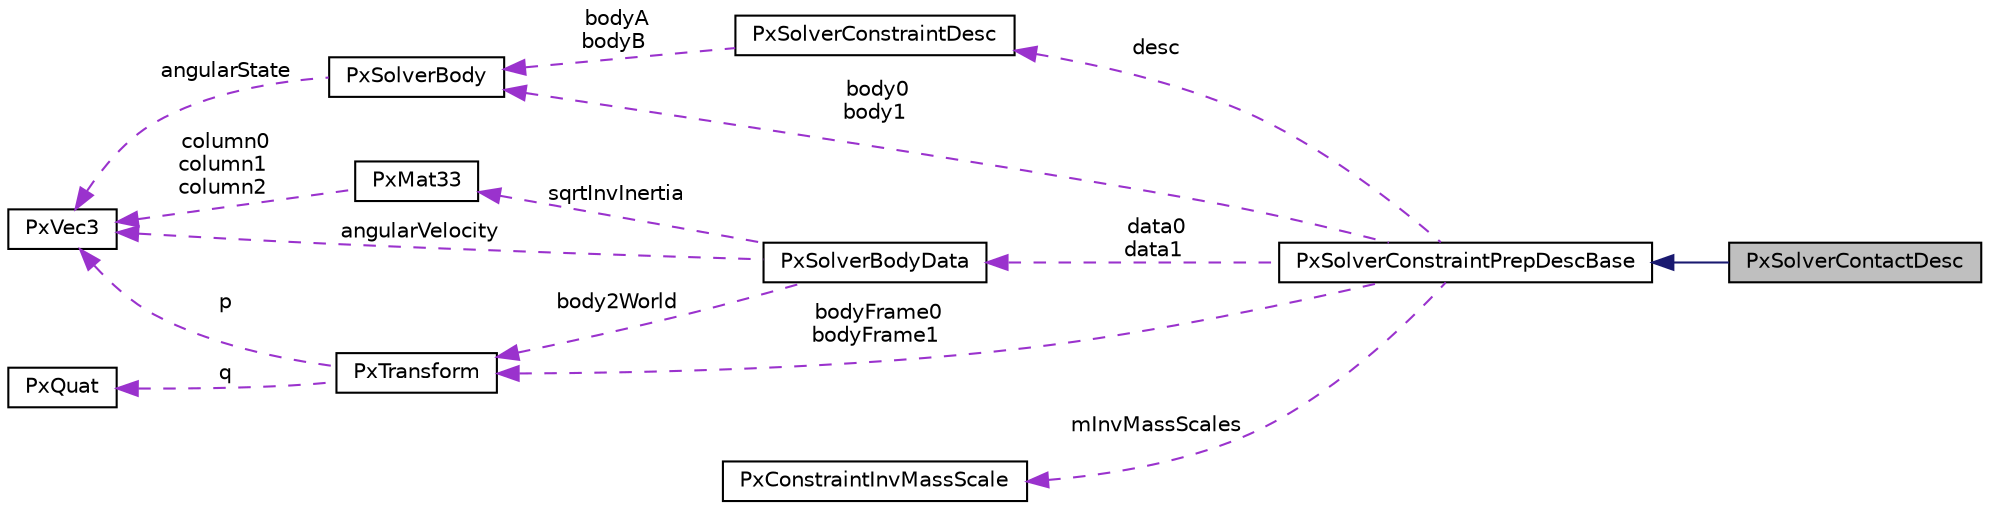 digraph "PxSolverContactDesc"
{
  edge [fontname="Helvetica",fontsize="10",labelfontname="Helvetica",labelfontsize="10"];
  node [fontname="Helvetica",fontsize="10",shape=record];
  rankdir="LR";
  Node2 [label="PxSolverContactDesc",height=0.2,width=0.4,color="black", fillcolor="grey75", style="filled", fontcolor="black"];
  Node3 -> Node2 [dir="back",color="midnightblue",fontsize="10",style="solid",fontname="Helvetica"];
  Node3 [label="PxSolverConstraintPrepDescBase",height=0.2,width=0.4,color="black", fillcolor="white", style="filled",URL="$structPxSolverConstraintPrepDescBase.html"];
  Node4 -> Node3 [dir="back",color="darkorchid3",fontsize="10",style="dashed",label=" desc" ,fontname="Helvetica"];
  Node4 [label="PxSolverConstraintDesc",height=0.2,width=0.4,color="black", fillcolor="white", style="filled",URL="$structPxSolverConstraintDesc.html"];
  Node5 -> Node4 [dir="back",color="darkorchid3",fontsize="10",style="dashed",label=" bodyA\nbodyB" ,fontname="Helvetica"];
  Node5 [label="PxSolverBody",height=0.2,width=0.4,color="black", fillcolor="white", style="filled",URL="$structPxSolverBody.html"];
  Node6 -> Node5 [dir="back",color="darkorchid3",fontsize="10",style="dashed",label=" angularState" ,fontname="Helvetica"];
  Node6 [label="PxVec3",height=0.2,width=0.4,color="black", fillcolor="white", style="filled",URL="$classPxVec3.html",tooltip="3 Element vector class. "];
  Node7 -> Node3 [dir="back",color="darkorchid3",fontsize="10",style="dashed",label=" mInvMassScales" ,fontname="Helvetica"];
  Node7 [label="PxConstraintInvMassScale",height=0.2,width=0.4,color="black", fillcolor="white", style="filled",URL="$structPxConstraintInvMassScale.html"];
  Node8 -> Node3 [dir="back",color="darkorchid3",fontsize="10",style="dashed",label=" data0\ndata1" ,fontname="Helvetica"];
  Node8 [label="PxSolverBodyData",height=0.2,width=0.4,color="black", fillcolor="white", style="filled",URL="$structPxSolverBodyData.html"];
  Node6 -> Node8 [dir="back",color="darkorchid3",fontsize="10",style="dashed",label=" angularVelocity" ,fontname="Helvetica"];
  Node9 -> Node8 [dir="back",color="darkorchid3",fontsize="10",style="dashed",label=" body2World" ,fontname="Helvetica"];
  Node9 [label="PxTransform",height=0.2,width=0.4,color="black", fillcolor="white", style="filled",URL="$classPxTransform.html",tooltip="class representing a rigid euclidean transform as a quaternion and a vector "];
  Node6 -> Node9 [dir="back",color="darkorchid3",fontsize="10",style="dashed",label=" p" ,fontname="Helvetica"];
  Node10 -> Node9 [dir="back",color="darkorchid3",fontsize="10",style="dashed",label=" q" ,fontname="Helvetica"];
  Node10 [label="PxQuat",height=0.2,width=0.4,color="black", fillcolor="white", style="filled",URL="$classPxQuat.html",tooltip="This is a quaternion class. For more information on quaternion mathematics consult a mathematics sour..."];
  Node11 -> Node8 [dir="back",color="darkorchid3",fontsize="10",style="dashed",label=" sqrtInvInertia" ,fontname="Helvetica"];
  Node11 [label="PxMat33",height=0.2,width=0.4,color="black", fillcolor="white", style="filled",URL="$classPxMat33.html",tooltip="3x3 matrix class "];
  Node6 -> Node11 [dir="back",color="darkorchid3",fontsize="10",style="dashed",label=" column0\ncolumn1\ncolumn2" ,fontname="Helvetica"];
  Node5 -> Node3 [dir="back",color="darkorchid3",fontsize="10",style="dashed",label=" body0\nbody1" ,fontname="Helvetica"];
  Node9 -> Node3 [dir="back",color="darkorchid3",fontsize="10",style="dashed",label=" bodyFrame0\nbodyFrame1" ,fontname="Helvetica"];
}

